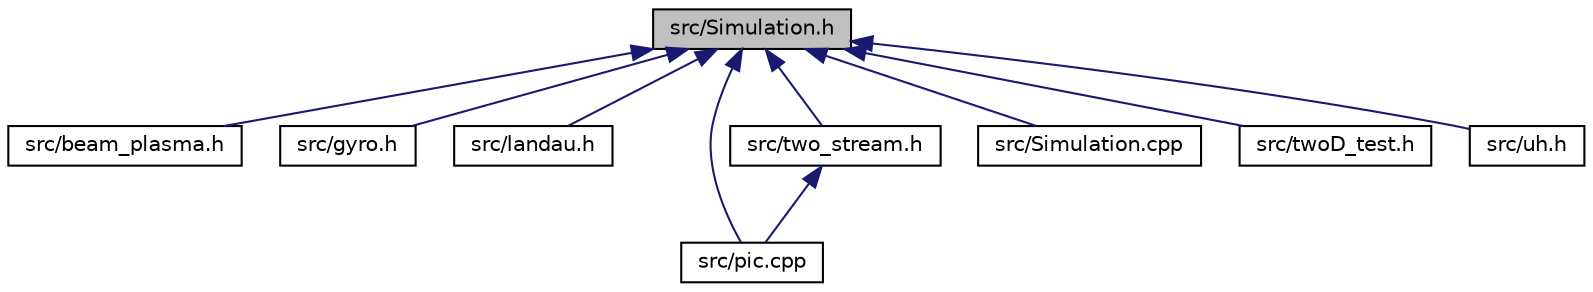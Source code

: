 digraph "src/Simulation.h"
{
 // LATEX_PDF_SIZE
  edge [fontname="Helvetica",fontsize="10",labelfontname="Helvetica",labelfontsize="10"];
  node [fontname="Helvetica",fontsize="10",shape=record];
  Node1 [label="src/Simulation.h",height=0.2,width=0.4,color="black", fillcolor="grey75", style="filled", fontcolor="black",tooltip=" "];
  Node1 -> Node2 [dir="back",color="midnightblue",fontsize="10",style="solid"];
  Node2 [label="src/beam_plasma.h",height=0.2,width=0.4,color="black", fillcolor="white", style="filled",URL="$beam__plasma_8h.html",tooltip=" "];
  Node1 -> Node3 [dir="back",color="midnightblue",fontsize="10",style="solid"];
  Node3 [label="src/gyro.h",height=0.2,width=0.4,color="black", fillcolor="white", style="filled",URL="$gyro_8h.html",tooltip=" "];
  Node1 -> Node4 [dir="back",color="midnightblue",fontsize="10",style="solid"];
  Node4 [label="src/landau.h",height=0.2,width=0.4,color="black", fillcolor="white", style="filled",URL="$landau_8h.html",tooltip=" "];
  Node1 -> Node5 [dir="back",color="midnightblue",fontsize="10",style="solid"];
  Node5 [label="src/pic.cpp",height=0.2,width=0.4,color="black", fillcolor="white", style="filled",URL="$pic_8cpp.html",tooltip=" "];
  Node1 -> Node6 [dir="back",color="midnightblue",fontsize="10",style="solid"];
  Node6 [label="src/two_stream.h",height=0.2,width=0.4,color="black", fillcolor="white", style="filled",URL="$two__stream_8h.html",tooltip=" "];
  Node6 -> Node5 [dir="back",color="midnightblue",fontsize="10",style="solid"];
  Node1 -> Node7 [dir="back",color="midnightblue",fontsize="10",style="solid"];
  Node7 [label="src/Simulation.cpp",height=0.2,width=0.4,color="black", fillcolor="white", style="filled",URL="$_simulation_8cpp.html",tooltip=" "];
  Node1 -> Node8 [dir="back",color="midnightblue",fontsize="10",style="solid"];
  Node8 [label="src/twoD_test.h",height=0.2,width=0.4,color="black", fillcolor="white", style="filled",URL="$two_d__test_8h.html",tooltip=" "];
  Node1 -> Node9 [dir="back",color="midnightblue",fontsize="10",style="solid"];
  Node9 [label="src/uh.h",height=0.2,width=0.4,color="black", fillcolor="white", style="filled",URL="$uh_8h.html",tooltip=" "];
}
